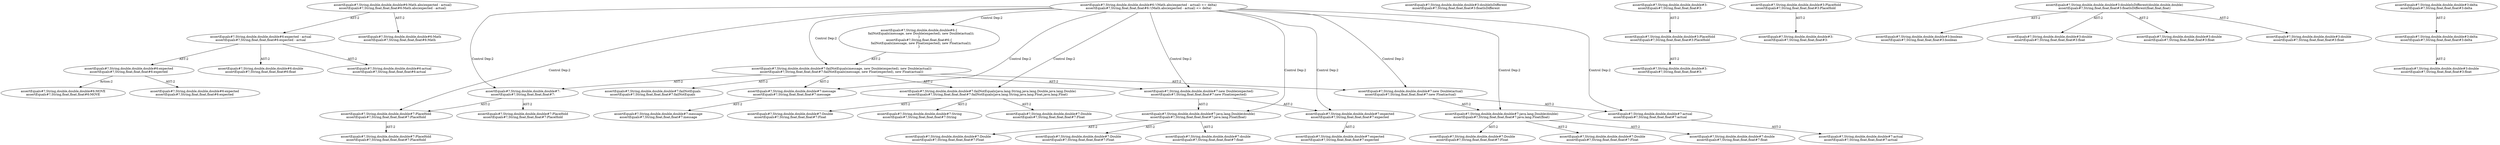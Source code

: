 digraph "Pattern" {
0 [label="assertEquals#?,String,double,double,double#6:MOVE
assertEquals#?,String,float,float,float#6:MOVE" shape=ellipse]
1 [label="assertEquals#?,String,double,double,double#6:expected
assertEquals#?,String,float,float,float#6:expected" shape=ellipse]
2 [label="assertEquals#?,String,double,double,double#6:expected - actual
assertEquals#?,String,float,float,float#6:expected - actual" shape=ellipse]
3 [label="assertEquals#?,String,double,double,double#6:Math.abs(expected - actual)
assertEquals#?,String,float,float,float#6:Math.abs(expected - actual)" shape=ellipse]
4 [label="assertEquals#?,String,double,double,double#6:double
assertEquals#?,String,float,float,float#6:float" shape=ellipse]
5 [label="assertEquals#?,String,double,double,double#6:actual
assertEquals#?,String,float,float,float#6:actual" shape=ellipse]
6 [label="assertEquals#?,String,double,double,double#6:expected
assertEquals#?,String,float,float,float#6:expected" shape=ellipse]
7 [label="assertEquals#?,String,double,double,double#6:!(Math.abs(expected - actual) <= delta)
assertEquals#?,String,float,float,float#6:!(Math.abs(expected - actual) <= delta)" shape=ellipse]
8 [label="assertEquals#?,String,double,double,double#3:doubleIsDifferent
assertEquals#?,String,float,float,float#3:floatIsDifferent" shape=ellipse]
9 [label="assertEquals#?,String,double,double,double#3:
assertEquals#?,String,float,float,float#3:" shape=ellipse]
10 [label="assertEquals#?,String,double,double,double#3:PlaceHold
assertEquals#?,String,float,float,float#3:PlaceHold" shape=ellipse]
11 [label="assertEquals#?,String,double,double,double#3:
assertEquals#?,String,float,float,float#3:" shape=ellipse]
12 [label="assertEquals#?,String,double,double,double#6:Math
assertEquals#?,String,float,float,float#6:Math" shape=ellipse]
13 [label="assertEquals#?,String,double,double,double#3:PlaceHold
assertEquals#?,String,float,float,float#3:PlaceHold" shape=ellipse]
14 [label="assertEquals#?,String,double,double,double#3:
assertEquals#?,String,float,float,float#3:" shape=ellipse]
15 [label="assertEquals#?,String,double,double,double#3:doubleIsDifferent(double,double,double)
assertEquals#?,String,float,float,float#3:floatIsDifferent(float,float,float)" shape=ellipse]
16 [label="assertEquals#?,String,double,double,double#3:boolean
assertEquals#?,String,float,float,float#3:boolean" shape=ellipse]
17 [label="assertEquals#?,String,double,double,double#3:double
assertEquals#?,String,float,float,float#3:float" shape=ellipse]
18 [label="assertEquals#?,String,double,double,double#3:double
assertEquals#?,String,float,float,float#3:float" shape=ellipse]
19 [label="assertEquals#?,String,double,double,double#3:double
assertEquals#?,String,float,float,float#3:float" shape=ellipse]
20 [label="assertEquals#?,String,double,double,double#3:delta
assertEquals#?,String,float,float,float#3:delta" shape=ellipse]
21 [label="assertEquals#?,String,double,double,double#3:delta
assertEquals#?,String,float,float,float#3:delta" shape=ellipse]
22 [label="assertEquals#?,String,double,double,double#3:double
assertEquals#?,String,float,float,float#3:float" shape=ellipse]
23 [label="assertEquals#?,String,double,double,double#6:\{
    failNotEquals(message, new Double(expected), new Double(actual));
\}
assertEquals#?,String,float,float,float#6:\{
    failNotEquals(message, new Float(expected), new Float(actual));
\}" shape=ellipse]
24 [label="assertEquals#?,String,double,double,double#7:failNotEquals(message, new Double(expected), new Double(actual))
assertEquals#?,String,float,float,float#7:failNotEquals(message, new Float(expected), new Float(actual))" shape=ellipse]
25 [label="assertEquals#?,String,double,double,double#7:
assertEquals#?,String,float,float,float#7:" shape=ellipse]
26 [label="assertEquals#?,String,double,double,double#7:PlaceHold
assertEquals#?,String,float,float,float#7:PlaceHold" shape=ellipse]
27 [label="assertEquals#?,String,double,double,double#7:PlaceHold
assertEquals#?,String,float,float,float#7:PlaceHold" shape=ellipse]
28 [label="assertEquals#?,String,double,double,double#7:failNotEquals(java.lang.String,java.lang.Double,java.lang.Double)
assertEquals#?,String,float,float,float#7:failNotEquals(java.lang.String,java.lang.Float,java.lang.Float)" shape=ellipse]
29 [label="assertEquals#?,String,double,double,double#7:message
assertEquals#?,String,float,float,float#7:message" shape=ellipse]
30 [label="assertEquals#?,String,double,double,double#7:message
assertEquals#?,String,float,float,float#7:message" shape=ellipse]
31 [label="assertEquals#?,String,double,double,double#7:new Double(expected)
assertEquals#?,String,float,float,float#7:new Float(expected)" shape=ellipse]
32 [label="assertEquals#?,String,double,double,double#7:java.lang.Double(double)
assertEquals#?,String,float,float,float#7:java.lang.Float(float)" shape=ellipse]
33 [label="assertEquals#?,String,double,double,double#7:Double
assertEquals#?,String,float,float,float#7:Float" shape=ellipse]
34 [label="assertEquals#?,String,double,double,double#7:expected
assertEquals#?,String,float,float,float#7:expected" shape=ellipse]
35 [label="assertEquals#?,String,double,double,double#7:expected
assertEquals#?,String,float,float,float#7:expected" shape=ellipse]
36 [label="assertEquals#?,String,double,double,double#7:new Double(actual)
assertEquals#?,String,float,float,float#7:new Float(actual)" shape=ellipse]
37 [label="assertEquals#?,String,double,double,double#7:java.lang.Double(double)
assertEquals#?,String,float,float,float#7:java.lang.Float(float)" shape=ellipse]
38 [label="assertEquals#?,String,double,double,double#7:Double
assertEquals#?,String,float,float,float#7:Float" shape=ellipse]
39 [label="assertEquals#?,String,double,double,double#7:actual
assertEquals#?,String,float,float,float#7:actual" shape=ellipse]
40 [label="assertEquals#?,String,double,double,double#7:actual
assertEquals#?,String,float,float,float#7:actual" shape=ellipse]
41 [label="assertEquals#?,String,double,double,double#7:failNotEquals
assertEquals#?,String,float,float,float#7:failNotEquals" shape=ellipse]
42 [label="assertEquals#?,String,double,double,double#7:PlaceHold
assertEquals#?,String,float,float,float#7:PlaceHold" shape=ellipse]
43 [label="assertEquals#?,String,double,double,double#7:String
assertEquals#?,String,float,float,float#7:String" shape=ellipse]
44 [label="assertEquals#?,String,double,double,double#7:Double
assertEquals#?,String,float,float,float#7:Float" shape=ellipse]
45 [label="assertEquals#?,String,double,double,double#7:Double
assertEquals#?,String,float,float,float#7:Float" shape=ellipse]
46 [label="assertEquals#?,String,double,double,double#7:Double
assertEquals#?,String,float,float,float#7:Float" shape=ellipse]
47 [label="assertEquals#?,String,double,double,double#7:double
assertEquals#?,String,float,float,float#7:float" shape=ellipse]
48 [label="assertEquals#?,String,double,double,double#7:Double
assertEquals#?,String,float,float,float#7:Float" shape=ellipse]
49 [label="assertEquals#?,String,double,double,double#7:double
assertEquals#?,String,float,float,float#7:float" shape=ellipse]
1 -> 0 [label="Action:2"];
1 -> 6 [label="AST:2"];
2 -> 1 [label="AST:2"];
2 -> 4 [label="AST:2"];
2 -> 5 [label="AST:2"];
3 -> 2 [label="AST:2"];
3 -> 12 [label="AST:2"];
7 -> 23 [label="Control Dep:2"];
7 -> 24 [label="Control Dep:2"];
7 -> 28 [label="Control Dep:2"];
7 -> 25 [label="Control Dep:2"];
7 -> 26 [label="Control Dep:2"];
7 -> 29 [label="Control Dep:2"];
7 -> 31 [label="Control Dep:2"];
7 -> 32 [label="Control Dep:2"];
7 -> 34 [label="Control Dep:2"];
7 -> 36 [label="Control Dep:2"];
7 -> 37 [label="Control Dep:2"];
7 -> 39 [label="Control Dep:2"];
9 -> 10 [label="AST:2"];
10 -> 11 [label="AST:2"];
13 -> 14 [label="AST:2"];
15 -> 16 [label="AST:2"];
15 -> 17 [label="AST:2"];
15 -> 18 [label="AST:2"];
15 -> 19 [label="AST:2"];
20 -> 21 [label="AST:2"];
21 -> 22 [label="AST:2"];
23 -> 24 [label="AST:2"];
24 -> 41 [label="AST:2"];
24 -> 25 [label="AST:2"];
24 -> 28 [label="AST:2"];
24 -> 29 [label="AST:2"];
24 -> 31 [label="AST:2"];
24 -> 36 [label="AST:2"];
25 -> 42 [label="AST:2"];
25 -> 26 [label="AST:2"];
26 -> 27 [label="AST:2"];
28 -> 43 [label="AST:2"];
28 -> 44 [label="AST:2"];
28 -> 45 [label="AST:2"];
29 -> 30 [label="AST:2"];
31 -> 32 [label="AST:2"];
31 -> 34 [label="AST:2"];
32 -> 46 [label="AST:2"];
32 -> 33 [label="AST:2"];
32 -> 47 [label="AST:2"];
34 -> 35 [label="AST:2"];
36 -> 37 [label="AST:2"];
36 -> 39 [label="AST:2"];
37 -> 48 [label="AST:2"];
37 -> 38 [label="AST:2"];
37 -> 49 [label="AST:2"];
39 -> 40 [label="AST:2"];
}